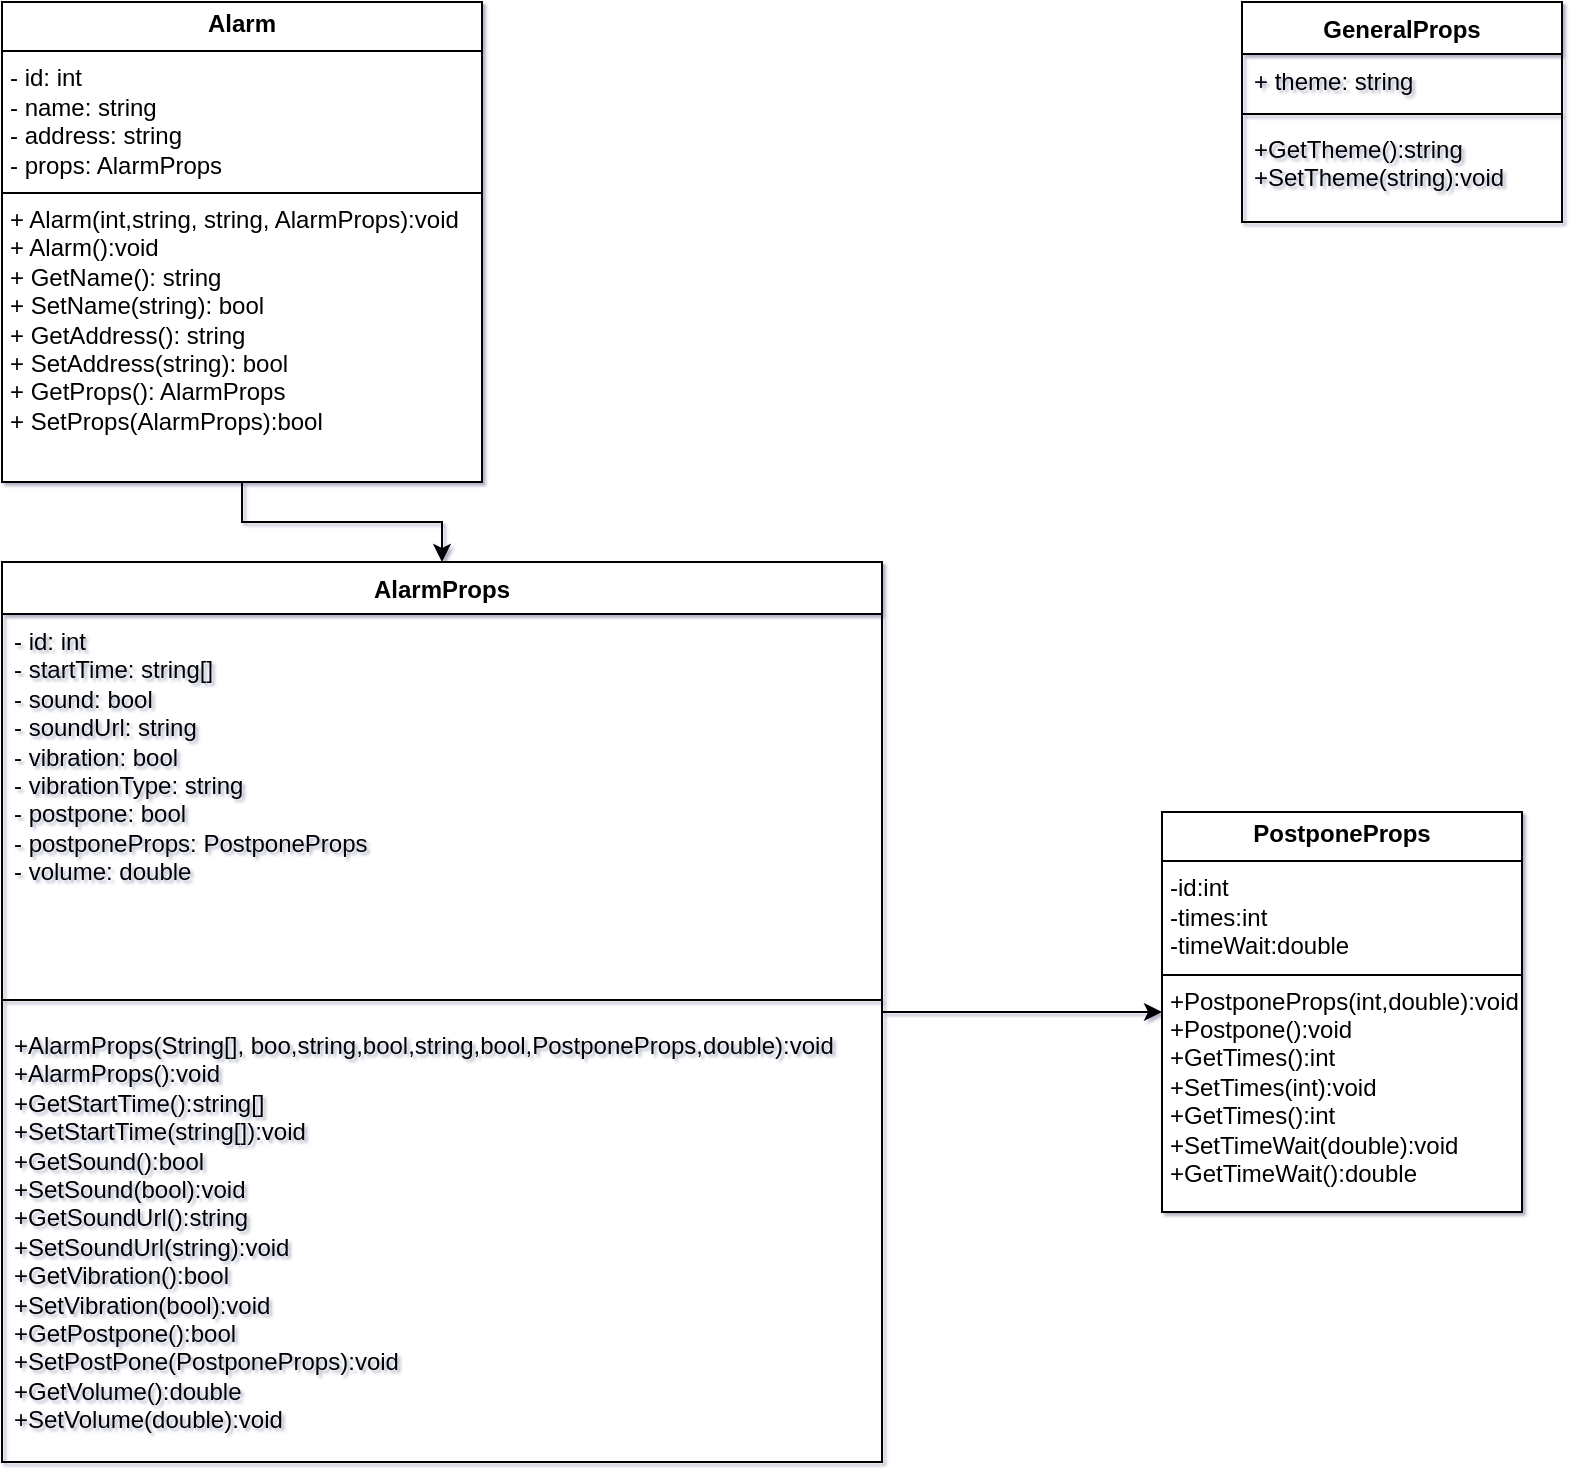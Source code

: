 <mxfile version="26.2.14">
  <diagram name="Página-1" id="PkS2QFsgc2Ay57DBaGOu">
    <mxGraphModel dx="1420" dy="815" grid="1" gridSize="10" guides="1" tooltips="1" connect="1" arrows="1" fold="1" page="1" pageScale="1" pageWidth="827" pageHeight="1169" math="0" shadow="1">
      <root>
        <mxCell id="0" />
        <mxCell id="1" parent="0" />
        <mxCell id="0Jx2RYsjajPMxDJ18xMc-9" style="edgeStyle=orthogonalEdgeStyle;rounded=0;orthogonalLoop=1;jettySize=auto;html=1;exitX=0.5;exitY=1;exitDx=0;exitDy=0;entryX=0.5;entryY=0;entryDx=0;entryDy=0;" edge="1" parent="1" source="cVW43VXub12awFBa3Uo2-2" target="cVW43VXub12awFBa3Uo2-4">
          <mxGeometry relative="1" as="geometry" />
        </mxCell>
        <mxCell id="cVW43VXub12awFBa3Uo2-2" value="&lt;p style=&quot;margin:0px;margin-top:4px;text-align:center;&quot;&gt;&lt;b&gt;Alarm&lt;/b&gt;&lt;/p&gt;&lt;hr size=&quot;1&quot; style=&quot;border-style:solid;&quot;&gt;&lt;p style=&quot;margin:0px;margin-left:4px;&quot;&gt;- id: int&lt;/p&gt;&lt;p style=&quot;margin:0px;margin-left:4px;&quot;&gt;- name: string&lt;/p&gt;&lt;p style=&quot;margin:0px;margin-left:4px;&quot;&gt;- address: string&lt;/p&gt;&lt;p style=&quot;margin:0px;margin-left:4px;&quot;&gt;- props: AlarmProps&lt;/p&gt;&lt;hr size=&quot;1&quot; style=&quot;border-style:solid;&quot;&gt;&lt;p style=&quot;margin:0px;margin-left:4px;&quot;&gt;+ Alarm(int,string, string, AlarmProps):void&lt;/p&gt;&lt;p style=&quot;margin:0px;margin-left:4px;&quot;&gt;+ Alarm():void&lt;/p&gt;&lt;p style=&quot;margin:0px;margin-left:4px;&quot;&gt;+ GetName(): string&lt;/p&gt;&lt;p style=&quot;margin:0px;margin-left:4px;&quot;&gt;+ SetName(string): bool&lt;/p&gt;&lt;p style=&quot;margin:0px;margin-left:4px;&quot;&gt;+ GetAddress(): string&lt;/p&gt;&lt;p style=&quot;margin:0px;margin-left:4px;&quot;&gt;+ SetAddress(string): bool&lt;/p&gt;&lt;p style=&quot;margin:0px;margin-left:4px;&quot;&gt;+ GetProps(): AlarmProps&lt;/p&gt;&lt;p style=&quot;margin:0px;margin-left:4px;&quot;&gt;+ SetProps(AlarmProps):bool&lt;/p&gt;" style="verticalAlign=top;align=left;overflow=fill;html=1;whiteSpace=wrap;" parent="1" vertex="1">
          <mxGeometry x="20" y="20" width="240" height="240" as="geometry" />
        </mxCell>
        <mxCell id="0Jx2RYsjajPMxDJ18xMc-10" style="edgeStyle=orthogonalEdgeStyle;rounded=0;orthogonalLoop=1;jettySize=auto;html=1;entryX=0;entryY=0.5;entryDx=0;entryDy=0;" edge="1" parent="1" source="cVW43VXub12awFBa3Uo2-4" target="0Jx2RYsjajPMxDJ18xMc-3">
          <mxGeometry relative="1" as="geometry" />
        </mxCell>
        <mxCell id="cVW43VXub12awFBa3Uo2-4" value="AlarmProps" style="swimlane;fontStyle=1;align=center;verticalAlign=top;childLayout=stackLayout;horizontal=1;startSize=26;horizontalStack=0;resizeParent=1;resizeParentMax=0;resizeLast=0;collapsible=1;marginBottom=0;whiteSpace=wrap;html=1;" parent="1" vertex="1">
          <mxGeometry x="20" y="300" width="440" height="450" as="geometry">
            <mxRectangle x="440" y="120" width="100" height="30" as="alternateBounds" />
          </mxGeometry>
        </mxCell>
        <mxCell id="cVW43VXub12awFBa3Uo2-5" value="&lt;div&gt;- id: int&lt;/div&gt;&lt;div&gt;- startTime: string[]&lt;/div&gt;- sound: bool&lt;div&gt;- soundUrl: string&lt;/div&gt;&lt;div&gt;- vibration: bool&lt;/div&gt;&lt;div&gt;- vibrationType: string&lt;/div&gt;&lt;div&gt;- postpone: bool&lt;/div&gt;&lt;div&gt;- postponeProps: PostponeProps&lt;/div&gt;&lt;div&gt;- volume: double&lt;/div&gt;" style="text;strokeColor=none;fillColor=none;align=left;verticalAlign=top;spacingLeft=4;spacingRight=4;overflow=hidden;rotatable=0;points=[[0,0.5],[1,0.5]];portConstraint=eastwest;whiteSpace=wrap;html=1;" parent="cVW43VXub12awFBa3Uo2-4" vertex="1">
          <mxGeometry y="26" width="440" height="184" as="geometry" />
        </mxCell>
        <mxCell id="cVW43VXub12awFBa3Uo2-6" value="" style="line;strokeWidth=1;fillColor=none;align=left;verticalAlign=middle;spacingTop=-1;spacingLeft=3;spacingRight=3;rotatable=0;labelPosition=right;points=[];portConstraint=eastwest;strokeColor=inherit;" parent="cVW43VXub12awFBa3Uo2-4" vertex="1">
          <mxGeometry y="210" width="440" height="18" as="geometry" />
        </mxCell>
        <mxCell id="cVW43VXub12awFBa3Uo2-7" value="&lt;div&gt;+AlarmProps(String[], boo,string,bool,string,bool,PostponeProps,double):void&lt;/div&gt;&lt;div&gt;+AlarmProps():void&lt;/div&gt;&lt;div&gt;+GetStartTime():string[]&lt;/div&gt;&lt;div&gt;+SetStartTime(string[]):void&lt;/div&gt;+GetSound():bool&lt;div&gt;+SetSound(bool):void&lt;/div&gt;&lt;div&gt;+GetSoundUrl():string&lt;/div&gt;&lt;div&gt;+SetSoundUrl(string):void&lt;/div&gt;&lt;div&gt;+GetVibration():bool&lt;/div&gt;&lt;div&gt;+SetVibration(bool):void&lt;/div&gt;&lt;div&gt;+GetPostpone():bool&lt;/div&gt;&lt;div&gt;+SetPostPone(PostponeProps):void&lt;/div&gt;&lt;div&gt;+GetVolume():double&lt;/div&gt;&lt;div&gt;+SetVolume(double):void&lt;/div&gt;" style="text;strokeColor=none;fillColor=none;align=left;verticalAlign=top;spacingLeft=4;spacingRight=4;overflow=hidden;rotatable=0;points=[[0,0.5],[1,0.5]];portConstraint=eastwest;whiteSpace=wrap;html=1;" parent="cVW43VXub12awFBa3Uo2-4" vertex="1">
          <mxGeometry y="228" width="440" height="222" as="geometry" />
        </mxCell>
        <mxCell id="cVW43VXub12awFBa3Uo2-8" value="GeneralProps" style="swimlane;fontStyle=1;align=center;verticalAlign=top;childLayout=stackLayout;horizontal=1;startSize=26;horizontalStack=0;resizeParent=1;resizeParentMax=0;resizeLast=0;collapsible=1;marginBottom=0;whiteSpace=wrap;html=1;" parent="1" vertex="1">
          <mxGeometry x="640" y="20" width="160" height="110" as="geometry" />
        </mxCell>
        <mxCell id="cVW43VXub12awFBa3Uo2-9" value="+ theme: string" style="text;strokeColor=none;fillColor=none;align=left;verticalAlign=top;spacingLeft=4;spacingRight=4;overflow=hidden;rotatable=0;points=[[0,0.5],[1,0.5]];portConstraint=eastwest;whiteSpace=wrap;html=1;" parent="cVW43VXub12awFBa3Uo2-8" vertex="1">
          <mxGeometry y="26" width="160" height="26" as="geometry" />
        </mxCell>
        <mxCell id="cVW43VXub12awFBa3Uo2-10" value="" style="line;strokeWidth=1;fillColor=none;align=left;verticalAlign=middle;spacingTop=-1;spacingLeft=3;spacingRight=3;rotatable=0;labelPosition=right;points=[];portConstraint=eastwest;strokeColor=inherit;" parent="cVW43VXub12awFBa3Uo2-8" vertex="1">
          <mxGeometry y="52" width="160" height="8" as="geometry" />
        </mxCell>
        <mxCell id="cVW43VXub12awFBa3Uo2-11" value="+GetTheme():string&lt;div&gt;+SetTheme(string):void&lt;/div&gt;" style="text;strokeColor=none;fillColor=none;align=left;verticalAlign=top;spacingLeft=4;spacingRight=4;overflow=hidden;rotatable=0;points=[[0,0.5],[1,0.5]];portConstraint=eastwest;whiteSpace=wrap;html=1;" parent="cVW43VXub12awFBa3Uo2-8" vertex="1">
          <mxGeometry y="60" width="160" height="50" as="geometry" />
        </mxCell>
        <mxCell id="0Jx2RYsjajPMxDJ18xMc-3" value="&lt;p style=&quot;margin:0px;margin-top:4px;text-align:center;&quot;&gt;&lt;b&gt;PostponeProps&lt;/b&gt;&lt;/p&gt;&lt;hr size=&quot;1&quot; style=&quot;border-style:solid;&quot;&gt;&lt;p style=&quot;margin:0px;margin-left:4px;&quot;&gt;-id:int&lt;/p&gt;&lt;p style=&quot;margin:0px;margin-left:4px;&quot;&gt;-times:int&lt;/p&gt;&lt;p style=&quot;margin:0px;margin-left:4px;&quot;&gt;-timeWait:double&lt;/p&gt;&lt;hr size=&quot;1&quot; style=&quot;border-style:solid;&quot;&gt;&lt;p style=&quot;margin:0px;margin-left:4px;&quot;&gt;+PostponeProps(int,double):void&lt;/p&gt;&lt;p style=&quot;margin:0px;margin-left:4px;&quot;&gt;+Postpone():void&lt;/p&gt;&lt;p style=&quot;margin:0px;margin-left:4px;&quot;&gt;+GetTimes():int&lt;/p&gt;&lt;p style=&quot;margin:0px;margin-left:4px;&quot;&gt;+SetTimes(int):void&lt;/p&gt;&lt;p style=&quot;margin:0px;margin-left:4px;&quot;&gt;+GetTimes():int&lt;/p&gt;&lt;p style=&quot;margin:0px;margin-left:4px;&quot;&gt;+SetTimeWait(double):void&lt;/p&gt;&lt;p style=&quot;margin:0px;margin-left:4px;&quot;&gt;+GetTimeWait():double&lt;/p&gt;&lt;p style=&quot;margin:0px;margin-left:4px;&quot;&gt;&lt;br&gt;&lt;/p&gt;" style="verticalAlign=top;align=left;overflow=fill;html=1;whiteSpace=wrap;" vertex="1" parent="1">
          <mxGeometry x="600" y="425" width="180" height="200" as="geometry" />
        </mxCell>
        <mxCell id="0Jx2RYsjajPMxDJ18xMc-7" style="edgeStyle=orthogonalEdgeStyle;rounded=0;orthogonalLoop=1;jettySize=auto;html=1;exitX=0.5;exitY=1;exitDx=0;exitDy=0;" edge="1" parent="1" source="0Jx2RYsjajPMxDJ18xMc-3" target="0Jx2RYsjajPMxDJ18xMc-3">
          <mxGeometry relative="1" as="geometry" />
        </mxCell>
      </root>
    </mxGraphModel>
  </diagram>
</mxfile>
